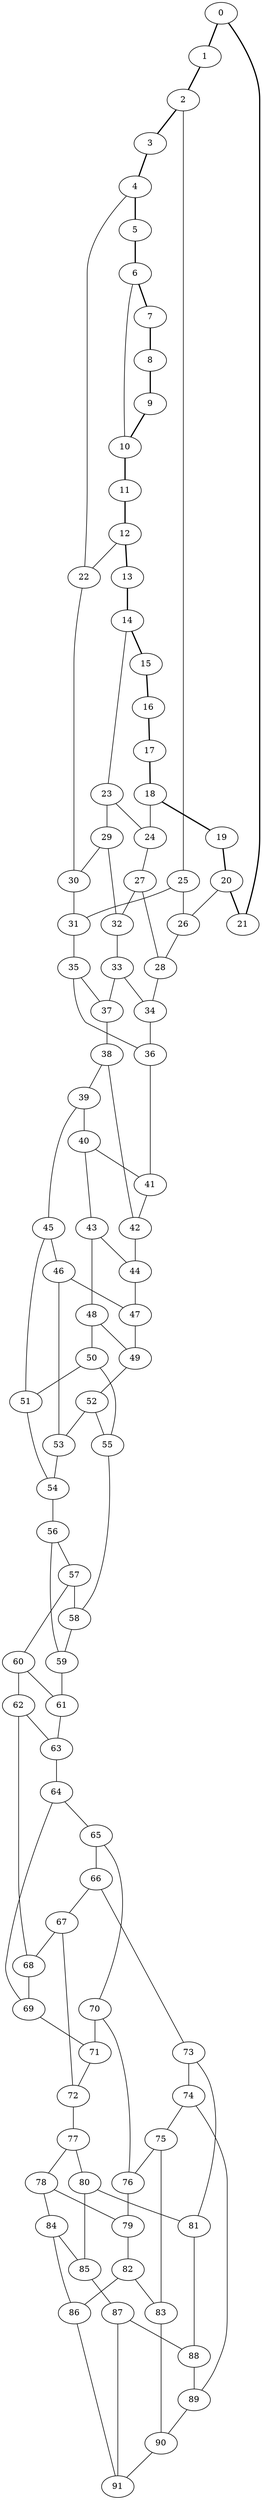 graph G {
0 [ pos = " 9.59,0.00!" ];
0 -- 1[style=bold];
0 -- 21[style=bold];
1 [ pos = " 9.20,2.70!" ];
1 -- 2[style=bold];
2 [ pos = " 8.07,5.19!" ];
2 -- 3[style=bold];
2 -- 25;
3 [ pos = " 6.28,7.25!" ];
3 -- 4[style=bold];
4 [ pos = " 3.98,8.72!" ];
4 -- 5[style=bold];
4 -- 22;
5 [ pos = " 1.37,9.49!" ];
5 -- 6[style=bold];
6 [ pos = " -1.37,9.49!" ];
6 -- 7[style=bold];
6 -- 10;
7 [ pos = " -3.98,8.72!" ];
7 -- 8[style=bold];
8 [ pos = " -6.28,7.25!" ];
8 -- 9[style=bold];
9 [ pos = " -8.07,5.19!" ];
9 -- 10[style=bold];
10 [ pos = " -9.20,2.70!" ];
10 -- 11[style=bold];
11 [ pos = " -9.59,0.00!" ];
11 -- 12[style=bold];
12 [ pos = " -9.20,-2.70!" ];
12 -- 13[style=bold];
12 -- 22;
13 [ pos = " -8.07,-5.19!" ];
13 -- 14[style=bold];
14 [ pos = " -6.28,-7.25!" ];
14 -- 15[style=bold];
14 -- 23;
15 [ pos = " -3.98,-8.72!" ];
15 -- 16[style=bold];
16 [ pos = " -1.37,-9.49!" ];
16 -- 17[style=bold];
17 [ pos = " 1.37,-9.49!" ];
17 -- 18[style=bold];
18 [ pos = " 3.98,-8.72!" ];
18 -- 19[style=bold];
18 -- 24;
19 [ pos = " 6.28,-7.25!" ];
19 -- 20[style=bold];
20 [ pos = " 8.07,-5.19!" ];
20 -- 21[style=bold];
20 -- 26;
21 [ pos = " 9.20,-2.70!" ];
22 -- 30;
23 -- 24;
23 -- 29;
24 -- 27;
25 -- 26;
25 -- 31;
26 -- 28;
27 -- 28;
27 -- 32;
28 -- 34;
29 -- 30;
29 -- 32;
30 -- 31;
31 -- 35;
32 -- 33;
33 -- 34;
33 -- 37;
34 -- 36;
35 -- 36;
35 -- 37;
36 -- 41;
37 -- 38;
38 -- 39;
38 -- 42;
39 -- 40;
39 -- 45;
40 -- 41;
40 -- 43;
41 -- 42;
42 -- 44;
43 -- 44;
43 -- 48;
44 -- 47;
45 -- 46;
45 -- 51;
46 -- 47;
46 -- 53;
47 -- 49;
48 -- 49;
48 -- 50;
49 -- 52;
50 -- 51;
50 -- 55;
51 -- 54;
52 -- 53;
52 -- 55;
53 -- 54;
54 -- 56;
55 -- 58;
56 -- 57;
56 -- 59;
57 -- 58;
57 -- 60;
58 -- 59;
59 -- 61;
60 -- 61;
60 -- 62;
61 -- 63;
62 -- 63;
62 -- 68;
63 -- 64;
64 -- 65;
64 -- 69;
65 -- 66;
65 -- 70;
66 -- 67;
66 -- 73;
67 -- 68;
67 -- 72;
68 -- 69;
69 -- 71;
70 -- 71;
70 -- 76;
71 -- 72;
72 -- 77;
73 -- 74;
73 -- 81;
74 -- 75;
74 -- 89;
75 -- 76;
75 -- 83;
76 -- 79;
77 -- 78;
77 -- 80;
78 -- 79;
78 -- 84;
79 -- 82;
80 -- 81;
80 -- 85;
81 -- 88;
82 -- 83;
82 -- 86;
83 -- 90;
84 -- 85;
84 -- 86;
85 -- 87;
86 -- 91;
87 -- 88;
87 -- 91;
88 -- 89;
89 -- 90;
90 -- 91;
}
